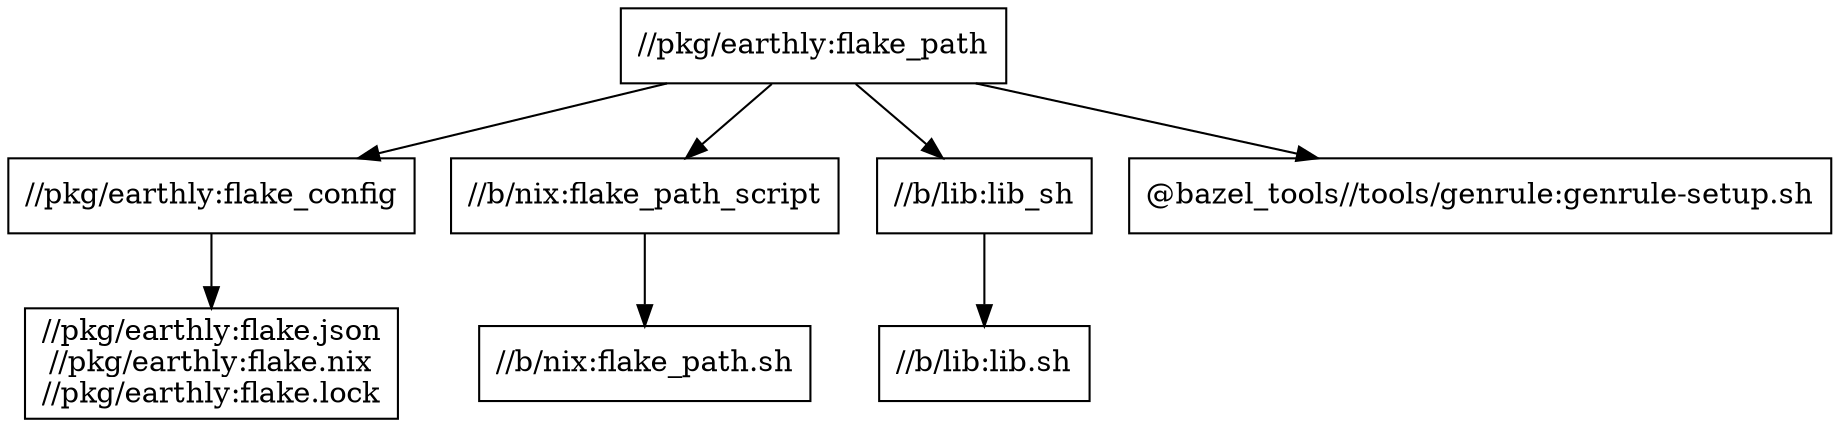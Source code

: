 digraph mygraph {
  node [shape=box];
  "//pkg/earthly:flake_path"
  "//pkg/earthly:flake_path" -> "//pkg/earthly:flake_config"
  "//pkg/earthly:flake_path" -> "//b/nix:flake_path_script"
  "//pkg/earthly:flake_path" -> "//b/lib:lib_sh"
  "//pkg/earthly:flake_path" -> "@bazel_tools//tools/genrule:genrule-setup.sh"
  "@bazel_tools//tools/genrule:genrule-setup.sh"
  "//pkg/earthly:flake_config"
  "//pkg/earthly:flake_config" -> "//pkg/earthly:flake.json\n//pkg/earthly:flake.nix\n//pkg/earthly:flake.lock"
  "//b/nix:flake_path_script"
  "//b/nix:flake_path_script" -> "//b/nix:flake_path.sh"
  "//b/nix:flake_path.sh"
  "//b/lib:lib_sh"
  "//b/lib:lib_sh" -> "//b/lib:lib.sh"
  "//b/lib:lib.sh"
  "//pkg/earthly:flake.json\n//pkg/earthly:flake.nix\n//pkg/earthly:flake.lock"
}
